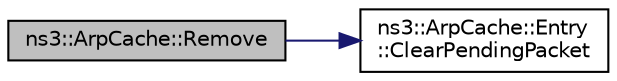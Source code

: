 digraph "ns3::ArpCache::Remove"
{
 // LATEX_PDF_SIZE
  edge [fontname="Helvetica",fontsize="10",labelfontname="Helvetica",labelfontsize="10"];
  node [fontname="Helvetica",fontsize="10",shape=record];
  rankdir="LR";
  Node1 [label="ns3::ArpCache::Remove",height=0.2,width=0.4,color="black", fillcolor="grey75", style="filled", fontcolor="black",tooltip="Remove an entry."];
  Node1 -> Node2 [color="midnightblue",fontsize="10",style="solid",fontname="Helvetica"];
  Node2 [label="ns3::ArpCache::Entry\l::ClearPendingPacket",height=0.2,width=0.4,color="black", fillcolor="white", style="filled",URL="$classns3_1_1_arp_cache_1_1_entry.html#a90371bdf8bf80c585df3cf5607bd8978",tooltip="Clear the pending packet list."];
}
